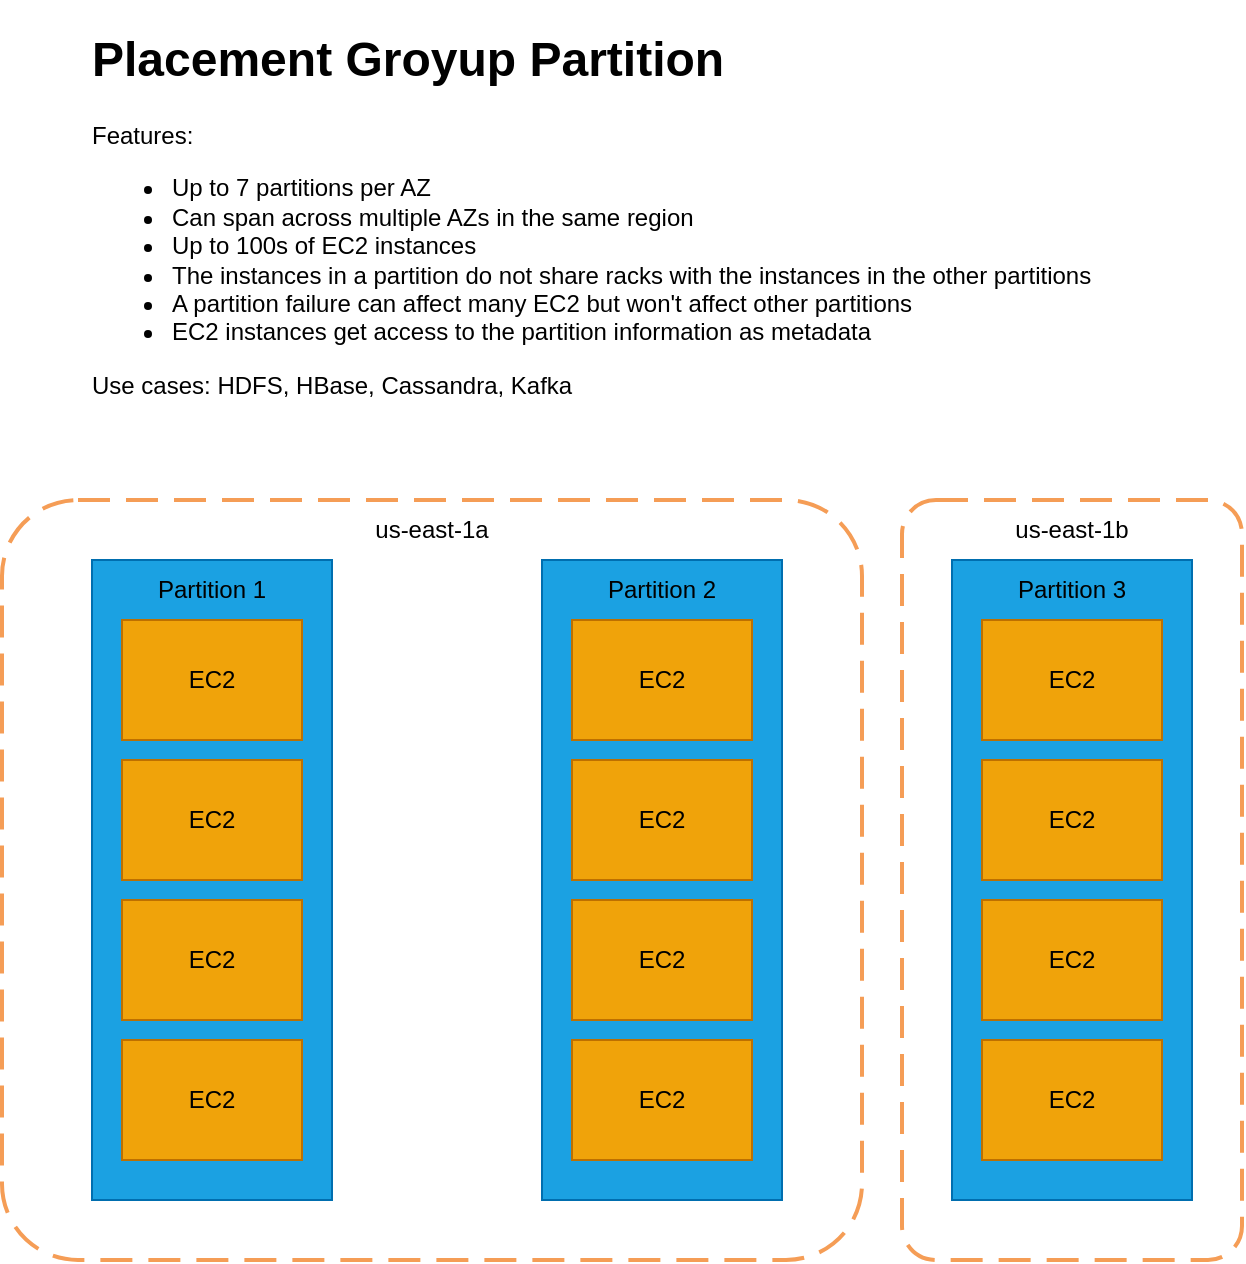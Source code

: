 <mxfile>
    <diagram id="Joiml3ppnFBbgDe5UD2-" name="Page-1">
        <mxGraphModel dx="954" dy="766" grid="1" gridSize="10" guides="1" tooltips="1" connect="1" arrows="1" fold="1" page="1" pageScale="1" pageWidth="850" pageHeight="1100" math="0" shadow="0">
            <root>
                <mxCell id="0"/>
                <mxCell id="1" parent="0"/>
                <mxCell id="2" value="&lt;h1&gt;Placement Groyup Partition&lt;/h1&gt;&lt;h1&gt;&lt;div style=&quot;font-size: 12px; font-weight: 400;&quot;&gt;Features:&lt;br&gt;&lt;ul&gt;&lt;li&gt;Up to 7 partitions per AZ&lt;/li&gt;&lt;li&gt;Can span across multiple AZs in the same region&lt;/li&gt;&lt;li&gt;Up to 100s of EC2 instances&lt;/li&gt;&lt;li&gt;The instances in a partition do not share racks with the instances in the other partitions&lt;/li&gt;&lt;li&gt;A partition failure can affect many EC2 but won't affect other partitions&lt;/li&gt;&lt;li&gt;EC2 instances get access to the partition information as metadata&lt;/li&gt;&lt;/ul&gt;&lt;div&gt;Use cases: HDFS, HBase, Cassandra, Kafka&lt;/div&gt;&lt;/div&gt;&lt;/h1&gt;" style="text;html=1;strokeColor=none;fillColor=none;spacing=5;spacingTop=-20;whiteSpace=wrap;overflow=hidden;rounded=0;" parent="1" vertex="1">
                    <mxGeometry x="90" y="30" width="560" height="230" as="geometry"/>
                </mxCell>
                <mxCell id="3" value="" style="rounded=1;arcSize=10;dashed=1;strokeColor=#F59D56;fillColor=none;gradientColor=none;dashPattern=8 4;strokeWidth=2;" parent="1" vertex="1">
                    <mxGeometry x="50" y="270" width="430" height="380" as="geometry"/>
                </mxCell>
                <mxCell id="4" value="us-east-1a" style="text;html=1;strokeColor=none;fillColor=none;align=center;verticalAlign=middle;whiteSpace=wrap;rounded=0;" parent="1" vertex="1">
                    <mxGeometry x="235" y="270" width="60" height="30" as="geometry"/>
                </mxCell>
                <mxCell id="9" value="" style="rounded=1;arcSize=10;dashed=1;strokeColor=#F59D56;fillColor=none;gradientColor=none;dashPattern=8 4;strokeWidth=2;" parent="1" vertex="1">
                    <mxGeometry x="500" y="270" width="170" height="380" as="geometry"/>
                </mxCell>
                <mxCell id="10" value="us-east-1b" style="text;html=1;strokeColor=none;fillColor=none;align=center;verticalAlign=middle;whiteSpace=wrap;rounded=0;" parent="1" vertex="1">
                    <mxGeometry x="555" y="270" width="60" height="30" as="geometry"/>
                </mxCell>
                <mxCell id="13" value="" style="rounded=0;whiteSpace=wrap;html=1;fillColor=#1ba1e2;fontColor=#ffffff;strokeColor=#006EAF;" parent="1" vertex="1">
                    <mxGeometry x="95" y="300" width="120" height="320" as="geometry"/>
                </mxCell>
                <mxCell id="14" value="EC2" style="rounded=0;whiteSpace=wrap;html=1;fillColor=#f0a30a;fontColor=#000000;strokeColor=#BD7000;" parent="1" vertex="1">
                    <mxGeometry x="110" y="330" width="90" height="60" as="geometry"/>
                </mxCell>
                <mxCell id="15" value="" style="rounded=0;whiteSpace=wrap;html=1;fillColor=#1ba1e2;fontColor=#ffffff;strokeColor=#006EAF;" parent="1" vertex="1">
                    <mxGeometry x="320" y="300" width="120" height="320" as="geometry"/>
                </mxCell>
                <mxCell id="16" value="EC2" style="rounded=0;whiteSpace=wrap;html=1;fillColor=#f0a30a;fontColor=#000000;strokeColor=#BD7000;" parent="1" vertex="1">
                    <mxGeometry x="335" y="330" width="90" height="60" as="geometry"/>
                </mxCell>
                <mxCell id="17" value="" style="rounded=0;whiteSpace=wrap;html=1;fillColor=#1ba1e2;fontColor=#ffffff;strokeColor=#006EAF;" parent="1" vertex="1">
                    <mxGeometry x="525" y="300" width="120" height="320" as="geometry"/>
                </mxCell>
                <mxCell id="18" value="EC2" style="rounded=0;whiteSpace=wrap;html=1;fillColor=#f0a30a;fontColor=#000000;strokeColor=#BD7000;" parent="1" vertex="1">
                    <mxGeometry x="540" y="330" width="90" height="60" as="geometry"/>
                </mxCell>
                <mxCell id="25" value="Partition 1" style="text;html=1;strokeColor=none;fillColor=none;align=center;verticalAlign=middle;whiteSpace=wrap;rounded=0;" parent="1" vertex="1">
                    <mxGeometry x="120" y="300" width="70" height="30" as="geometry"/>
                </mxCell>
                <mxCell id="26" value="Partition 2" style="text;html=1;strokeColor=none;fillColor=none;align=center;verticalAlign=middle;whiteSpace=wrap;rounded=0;" parent="1" vertex="1">
                    <mxGeometry x="345" y="300" width="70" height="30" as="geometry"/>
                </mxCell>
                <mxCell id="27" value="Partition 3" style="text;html=1;strokeColor=none;fillColor=none;align=center;verticalAlign=middle;whiteSpace=wrap;rounded=0;" parent="1" vertex="1">
                    <mxGeometry x="550" y="300" width="70" height="30" as="geometry"/>
                </mxCell>
                <mxCell id="30" value="EC2" style="rounded=0;whiteSpace=wrap;html=1;fillColor=#f0a30a;fontColor=#000000;strokeColor=#BD7000;" vertex="1" parent="1">
                    <mxGeometry x="110" y="400" width="90" height="60" as="geometry"/>
                </mxCell>
                <mxCell id="31" value="EC2" style="rounded=0;whiteSpace=wrap;html=1;fillColor=#f0a30a;fontColor=#000000;strokeColor=#BD7000;" vertex="1" parent="1">
                    <mxGeometry x="110" y="470" width="90" height="60" as="geometry"/>
                </mxCell>
                <mxCell id="32" value="EC2" style="rounded=0;whiteSpace=wrap;html=1;fillColor=#f0a30a;fontColor=#000000;strokeColor=#BD7000;" vertex="1" parent="1">
                    <mxGeometry x="110" y="540" width="90" height="60" as="geometry"/>
                </mxCell>
                <mxCell id="34" value="EC2" style="rounded=0;whiteSpace=wrap;html=1;fillColor=#f0a30a;fontColor=#000000;strokeColor=#BD7000;" vertex="1" parent="1">
                    <mxGeometry x="335" y="400" width="90" height="60" as="geometry"/>
                </mxCell>
                <mxCell id="35" value="EC2" style="rounded=0;whiteSpace=wrap;html=1;fillColor=#f0a30a;fontColor=#000000;strokeColor=#BD7000;" vertex="1" parent="1">
                    <mxGeometry x="335" y="470" width="90" height="60" as="geometry"/>
                </mxCell>
                <mxCell id="36" value="EC2" style="rounded=0;whiteSpace=wrap;html=1;fillColor=#f0a30a;fontColor=#000000;strokeColor=#BD7000;" vertex="1" parent="1">
                    <mxGeometry x="335" y="540" width="90" height="60" as="geometry"/>
                </mxCell>
                <mxCell id="37" value="EC2" style="rounded=0;whiteSpace=wrap;html=1;fillColor=#f0a30a;fontColor=#000000;strokeColor=#BD7000;" vertex="1" parent="1">
                    <mxGeometry x="540" y="400" width="90" height="60" as="geometry"/>
                </mxCell>
                <mxCell id="38" value="EC2" style="rounded=0;whiteSpace=wrap;html=1;fillColor=#f0a30a;fontColor=#000000;strokeColor=#BD7000;" vertex="1" parent="1">
                    <mxGeometry x="540" y="470" width="90" height="60" as="geometry"/>
                </mxCell>
                <mxCell id="39" value="EC2" style="rounded=0;whiteSpace=wrap;html=1;fillColor=#f0a30a;fontColor=#000000;strokeColor=#BD7000;" vertex="1" parent="1">
                    <mxGeometry x="540" y="540" width="90" height="60" as="geometry"/>
                </mxCell>
            </root>
        </mxGraphModel>
    </diagram>
</mxfile>